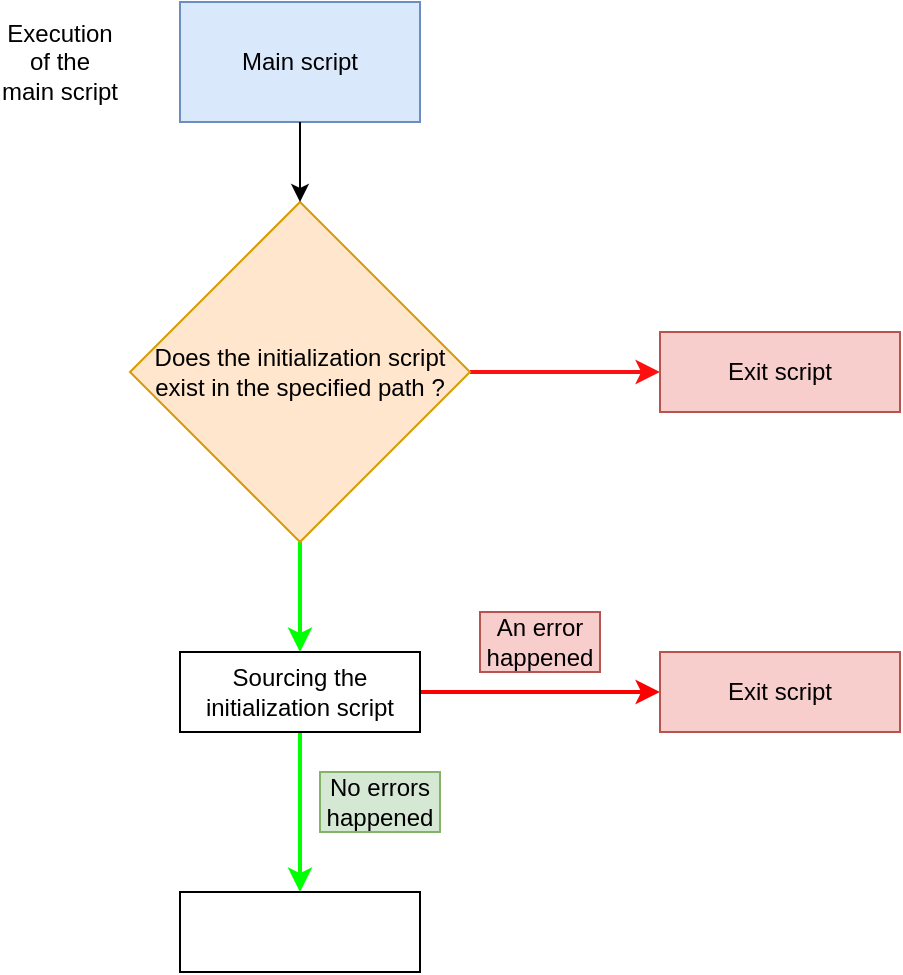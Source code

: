 <mxfile version="20.3.0" type="device"><diagram id="7P6OHiCOKdmK8-cplyIy" name="Page-1"><mxGraphModel dx="569" dy="347" grid="1" gridSize="10" guides="1" tooltips="1" connect="1" arrows="1" fold="1" page="1" pageScale="1" pageWidth="827" pageHeight="1169" math="0" shadow="0"><root><mxCell id="0"/><mxCell id="1" parent="0"/><mxCell id="XZfRKdxy8e5OLe3ZvJQJ-1" value="Main script" style="rounded=0;whiteSpace=wrap;html=1;fillColor=#dae8fc;strokeColor=#6c8ebf;" parent="1" vertex="1"><mxGeometry x="320" y="155" width="120" height="60" as="geometry"/></mxCell><mxCell id="XZfRKdxy8e5OLe3ZvJQJ-4" value="Execution of the main script" style="text;html=1;strokeColor=none;fillColor=none;align=center;verticalAlign=middle;whiteSpace=wrap;rounded=0;" parent="1" vertex="1"><mxGeometry x="230" y="170" width="60" height="30" as="geometry"/></mxCell><mxCell id="3RT62y4ahqklYmNl_8tj-4" style="edgeStyle=orthogonalEdgeStyle;rounded=0;orthogonalLoop=1;jettySize=auto;html=1;exitX=1;exitY=0.5;exitDx=0;exitDy=0;entryX=0;entryY=0.5;entryDx=0;entryDy=0;fillColor=#f8cecc;strokeColor=#FF0F0F;strokeWidth=2;" edge="1" parent="1" source="3RT62y4ahqklYmNl_8tj-1" target="3RT62y4ahqklYmNl_8tj-5"><mxGeometry relative="1" as="geometry"><mxPoint x="520" y="355" as="targetPoint"/></mxGeometry></mxCell><mxCell id="3RT62y4ahqklYmNl_8tj-6" style="edgeStyle=orthogonalEdgeStyle;rounded=0;orthogonalLoop=1;jettySize=auto;html=1;exitX=0.5;exitY=1;exitDx=0;exitDy=0;strokeColor=#00FF00;strokeWidth=2;entryX=0.5;entryY=0;entryDx=0;entryDy=0;" edge="1" parent="1" source="3RT62y4ahqklYmNl_8tj-1" target="3RT62y4ahqklYmNl_8tj-7"><mxGeometry relative="1" as="geometry"><mxPoint x="379.69" y="500" as="targetPoint"/></mxGeometry></mxCell><mxCell id="3RT62y4ahqklYmNl_8tj-1" value="Does the initialization script exist in the specified path ?" style="rhombus;whiteSpace=wrap;html=1;fillColor=#ffe6cc;strokeColor=#d79b00;" vertex="1" parent="1"><mxGeometry x="295" y="255" width="170" height="170" as="geometry"/></mxCell><mxCell id="3RT62y4ahqklYmNl_8tj-2" value="" style="endArrow=classic;html=1;rounded=0;exitX=0.5;exitY=1;exitDx=0;exitDy=0;entryX=0.5;entryY=0;entryDx=0;entryDy=0;" edge="1" parent="1" source="XZfRKdxy8e5OLe3ZvJQJ-1" target="3RT62y4ahqklYmNl_8tj-1"><mxGeometry width="50" height="50" relative="1" as="geometry"><mxPoint x="390" y="470" as="sourcePoint"/><mxPoint x="440" y="420" as="targetPoint"/></mxGeometry></mxCell><mxCell id="3RT62y4ahqklYmNl_8tj-5" value="Exit script" style="rounded=0;whiteSpace=wrap;html=1;strokeColor=#b85450;fillColor=#f8cecc;" vertex="1" parent="1"><mxGeometry x="560" y="320" width="120" height="40" as="geometry"/></mxCell><mxCell id="3RT62y4ahqklYmNl_8tj-10" style="edgeStyle=orthogonalEdgeStyle;rounded=0;orthogonalLoop=1;jettySize=auto;html=1;strokeColor=#FF0000;strokeWidth=2;entryX=0;entryY=0.5;entryDx=0;entryDy=0;" edge="1" parent="1" source="3RT62y4ahqklYmNl_8tj-7" target="3RT62y4ahqklYmNl_8tj-12"><mxGeometry relative="1" as="geometry"><mxPoint x="520" y="500" as="targetPoint"/></mxGeometry></mxCell><mxCell id="3RT62y4ahqklYmNl_8tj-15" style="edgeStyle=orthogonalEdgeStyle;rounded=0;orthogonalLoop=1;jettySize=auto;html=1;strokeColor=#00FF00;strokeWidth=2;entryX=0.5;entryY=0;entryDx=0;entryDy=0;" edge="1" parent="1" source="3RT62y4ahqklYmNl_8tj-7" target="3RT62y4ahqklYmNl_8tj-16"><mxGeometry relative="1" as="geometry"><mxPoint x="380" y="600" as="targetPoint"/></mxGeometry></mxCell><mxCell id="3RT62y4ahqklYmNl_8tj-7" value="Sourcing the&lt;br&gt;initialization script" style="rounded=0;whiteSpace=wrap;html=1;" vertex="1" parent="1"><mxGeometry x="320" y="480" width="120" height="40" as="geometry"/></mxCell><mxCell id="3RT62y4ahqklYmNl_8tj-12" value="Exit script" style="rounded=0;whiteSpace=wrap;html=1;strokeColor=#b85450;fillColor=#f8cecc;" vertex="1" parent="1"><mxGeometry x="560" y="480" width="120" height="40" as="geometry"/></mxCell><mxCell id="3RT62y4ahqklYmNl_8tj-13" value="An error happened" style="text;html=1;strokeColor=#b85450;fillColor=#f8cecc;align=center;verticalAlign=middle;whiteSpace=wrap;rounded=0;" vertex="1" parent="1"><mxGeometry x="470" y="460" width="60" height="30" as="geometry"/></mxCell><mxCell id="3RT62y4ahqklYmNl_8tj-14" value="No errors&lt;br&gt;happened" style="text;html=1;strokeColor=#82b366;fillColor=#d5e8d4;align=center;verticalAlign=middle;whiteSpace=wrap;rounded=0;" vertex="1" parent="1"><mxGeometry x="390" y="540" width="60" height="30" as="geometry"/></mxCell><mxCell id="3RT62y4ahqklYmNl_8tj-16" value="" style="rounded=0;whiteSpace=wrap;html=1;strokeColor=#000000;" vertex="1" parent="1"><mxGeometry x="320" y="600" width="120" height="40" as="geometry"/></mxCell></root></mxGraphModel></diagram></mxfile>